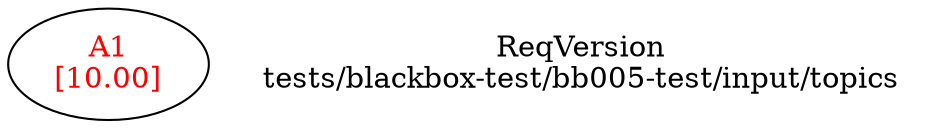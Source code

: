 digraph reqdeps {
rankdir=BT;
mclimit=10.0;
nslimit=10.0;ranksep=1;
"A1" [fontcolor=red,label="A1\n[10.00]"];
ReqVersion [shape=plaintext label="ReqVersion\ntests/blackbox-test/bb005-test/input/topics"]
}